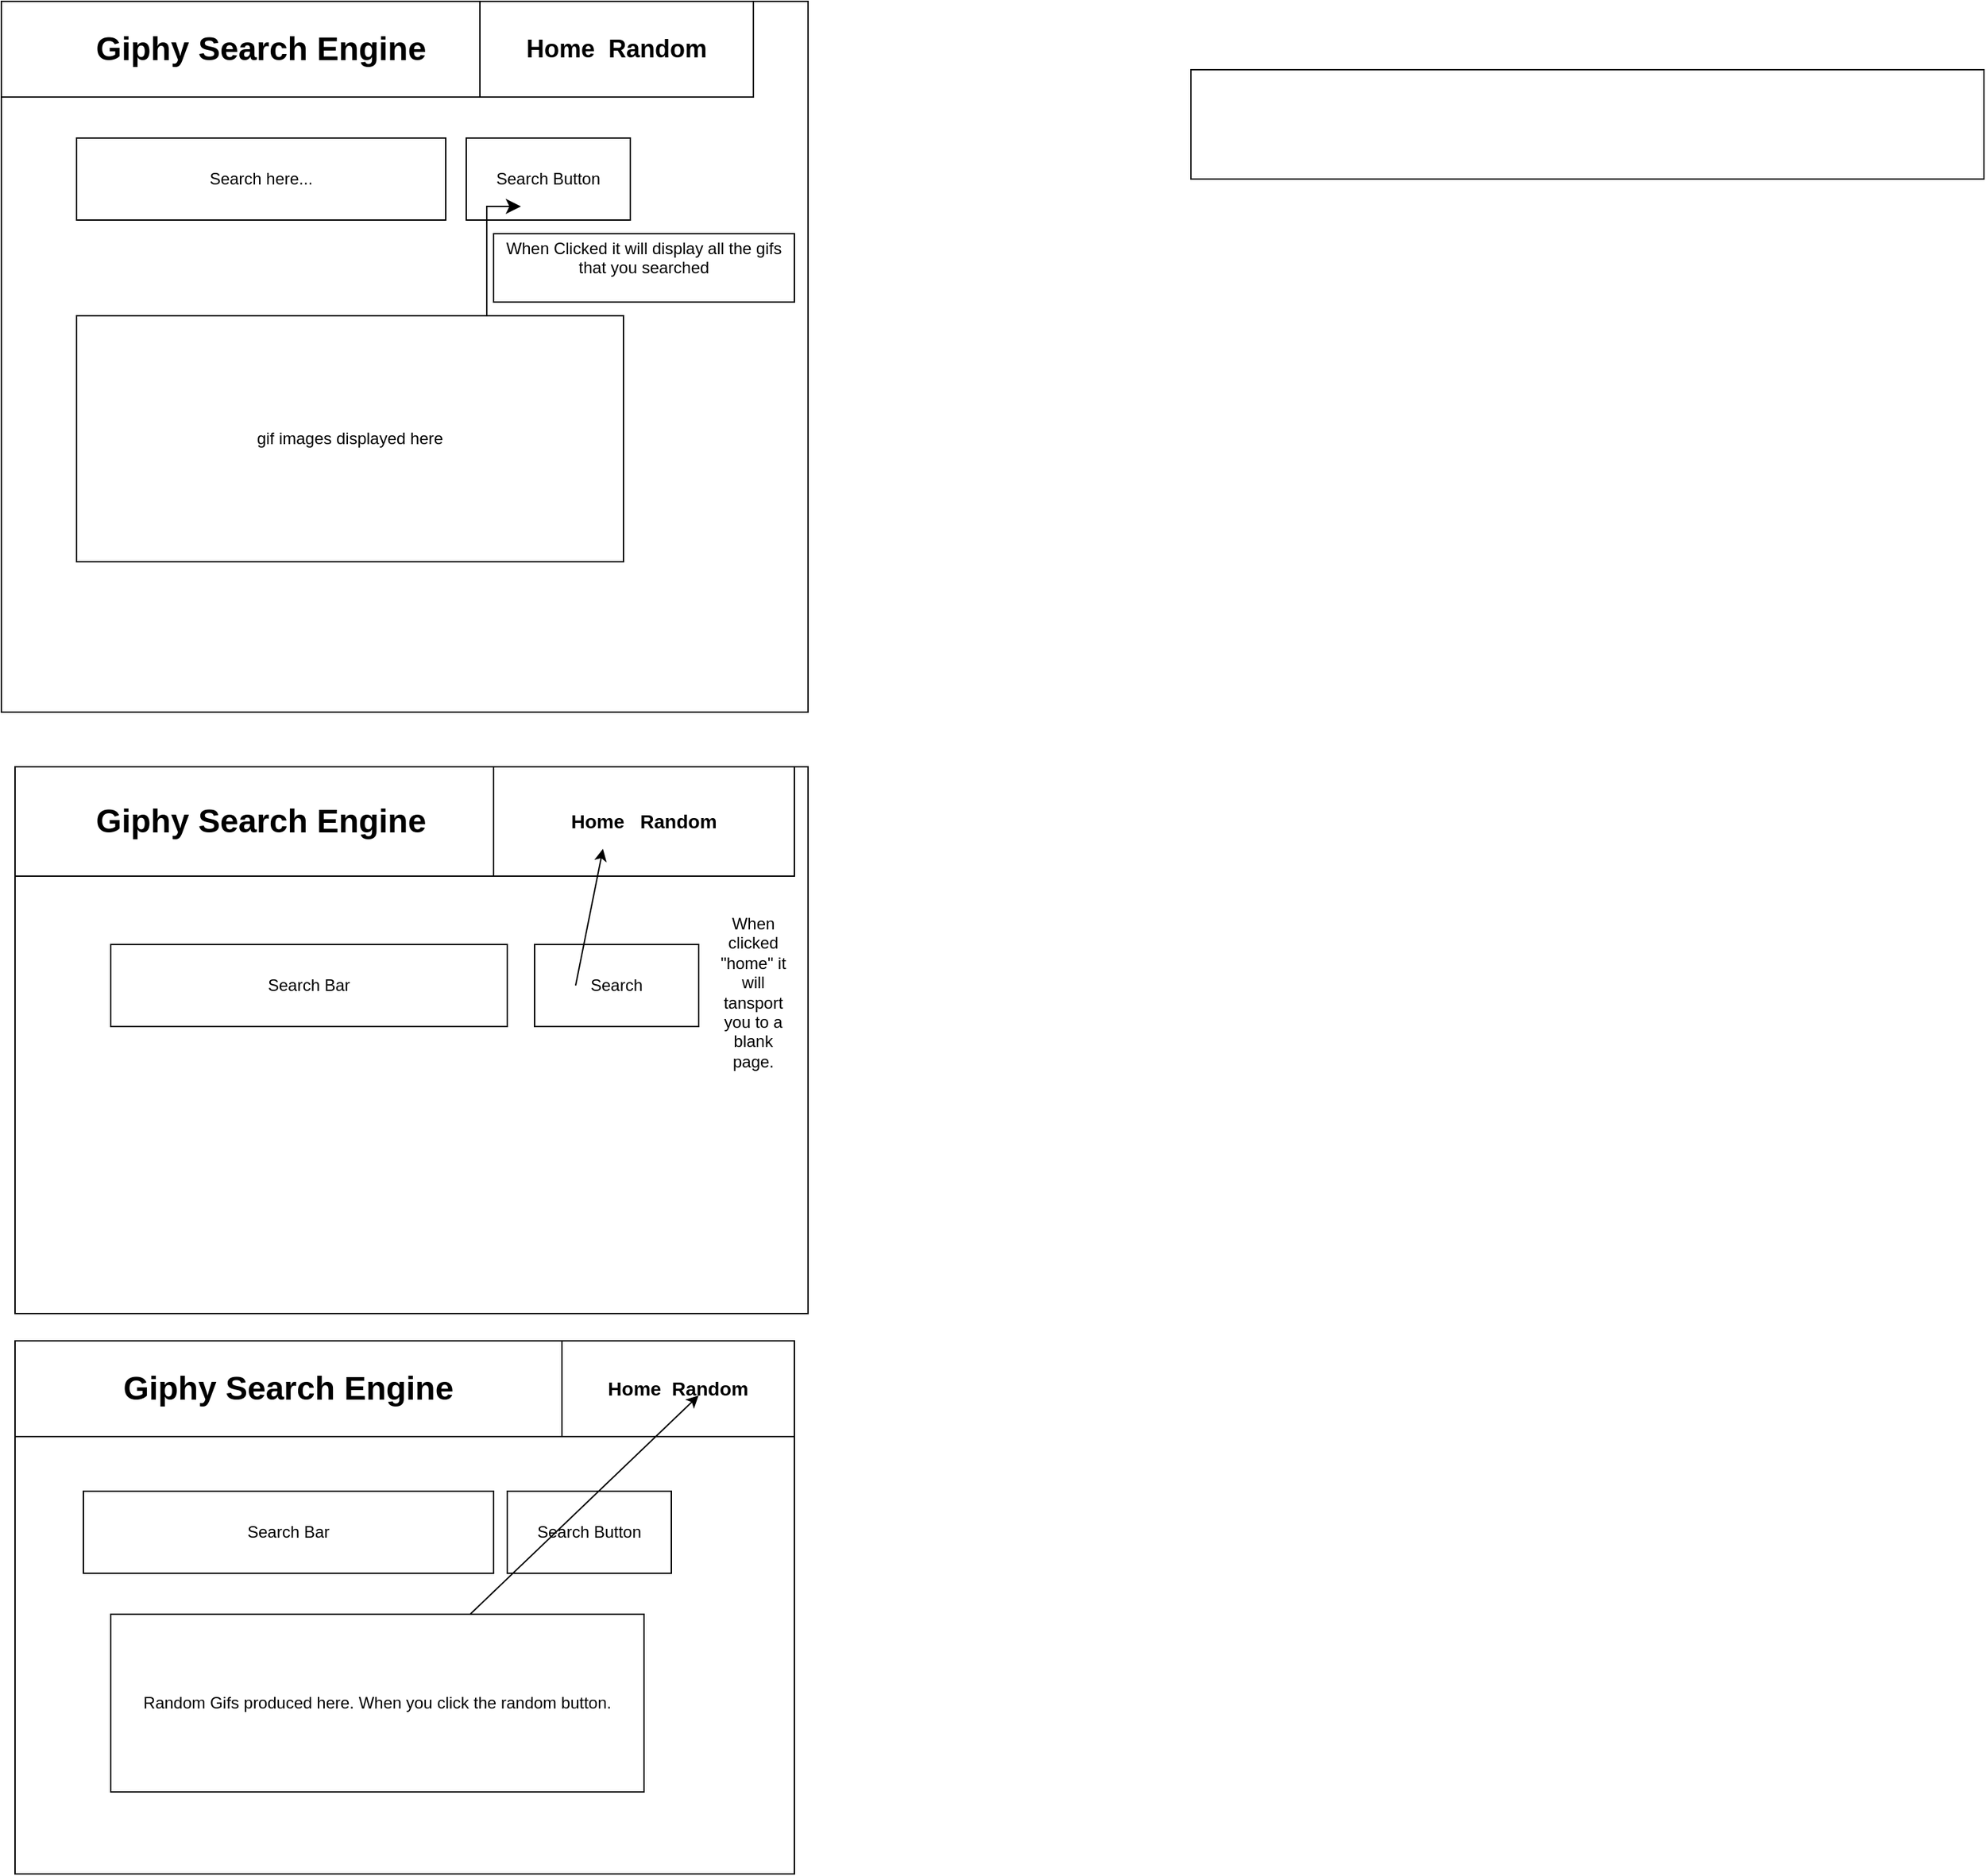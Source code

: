 <mxfile version="24.7.7">
  <diagram name="Page-1" id="Axql8r471VTS0ITYVHbm">
    <mxGraphModel dx="845" dy="737" grid="1" gridSize="10" guides="1" tooltips="1" connect="1" arrows="1" fold="1" page="1" pageScale="1" pageWidth="850" pageHeight="1100" math="0" shadow="0">
      <root>
        <mxCell id="0" />
        <mxCell id="1" parent="0" />
        <mxCell id="pN-aEk2UVRi9vmoAu2LG-24" value="" style="rounded=0;whiteSpace=wrap;html=1;" vertex="1" parent="1">
          <mxGeometry x="20" y="570" width="580" height="400" as="geometry" />
        </mxCell>
        <mxCell id="pN-aEk2UVRi9vmoAu2LG-18" value="" style="rounded=0;whiteSpace=wrap;html=1;" vertex="1" parent="1">
          <mxGeometry x="10" y="10" width="590" height="520" as="geometry" />
        </mxCell>
        <mxCell id="pN-aEk2UVRi9vmoAu2LG-2" value="" style="rounded=0;whiteSpace=wrap;html=1;" vertex="1" parent="1">
          <mxGeometry x="880" y="60" width="580" height="80" as="geometry" />
        </mxCell>
        <UserObject label="&lt;b&gt;&lt;font style=&quot;font-size: 24px;&quot;&gt;Giphy Search Engine&lt;/font&gt;&lt;/b&gt;" treeRoot="1" id="pN-aEk2UVRi9vmoAu2LG-10">
          <mxCell style="whiteSpace=wrap;html=1;align=center;treeFolding=1;treeMoving=1;newEdgeStyle={&quot;edgeStyle&quot;:&quot;elbowEdgeStyle&quot;,&quot;startArrow&quot;:&quot;none&quot;,&quot;endArrow&quot;:&quot;none&quot;};" vertex="1" parent="1">
            <mxGeometry x="10" y="10" width="380" height="70" as="geometry" />
          </mxCell>
        </UserObject>
        <UserObject label="&lt;b&gt;&lt;font style=&quot;font-size: 18px;&quot;&gt;Home&amp;nbsp; Random&lt;/font&gt;&lt;/b&gt;" treeRoot="1" id="pN-aEk2UVRi9vmoAu2LG-11">
          <mxCell style="whiteSpace=wrap;html=1;align=center;treeFolding=1;treeMoving=1;newEdgeStyle={&quot;edgeStyle&quot;:&quot;elbowEdgeStyle&quot;,&quot;startArrow&quot;:&quot;none&quot;,&quot;endArrow&quot;:&quot;none&quot;};" vertex="1" parent="1">
            <mxGeometry x="360" y="10" width="200" height="70" as="geometry" />
          </mxCell>
        </UserObject>
        <UserObject label="Search here..." treeRoot="1" id="pN-aEk2UVRi9vmoAu2LG-12">
          <mxCell style="whiteSpace=wrap;html=1;align=center;treeFolding=1;treeMoving=1;newEdgeStyle={&quot;edgeStyle&quot;:&quot;elbowEdgeStyle&quot;,&quot;startArrow&quot;:&quot;none&quot;,&quot;endArrow&quot;:&quot;none&quot;};" vertex="1" parent="1">
            <mxGeometry x="65" y="110" width="270" height="60" as="geometry" />
          </mxCell>
        </UserObject>
        <UserObject label="Search Button" treeRoot="1" id="pN-aEk2UVRi9vmoAu2LG-13">
          <mxCell style="whiteSpace=wrap;html=1;align=center;treeFolding=1;treeMoving=1;newEdgeStyle={&quot;edgeStyle&quot;:&quot;elbowEdgeStyle&quot;,&quot;startArrow&quot;:&quot;none&quot;,&quot;endArrow&quot;:&quot;none&quot;};" vertex="1" parent="1">
            <mxGeometry x="350" y="110" width="120" height="60" as="geometry" />
          </mxCell>
        </UserObject>
        <UserObject label="gif images displayed here" treeRoot="1" id="pN-aEk2UVRi9vmoAu2LG-20">
          <mxCell style="whiteSpace=wrap;html=1;align=center;treeFolding=1;treeMoving=1;newEdgeStyle={&quot;edgeStyle&quot;:&quot;elbowEdgeStyle&quot;,&quot;startArrow&quot;:&quot;none&quot;,&quot;endArrow&quot;:&quot;none&quot;};" vertex="1" parent="1">
            <mxGeometry x="65" y="240" width="400" height="180" as="geometry" />
          </mxCell>
        </UserObject>
        <mxCell id="pN-aEk2UVRi9vmoAu2LG-21" value="" style="edgeStyle=elbowEdgeStyle;elbow=horizontal;endArrow=classic;html=1;curved=0;rounded=0;endSize=8;startSize=8;" edge="1" parent="1" source="pN-aEk2UVRi9vmoAu2LG-20">
          <mxGeometry width="50" height="50" relative="1" as="geometry">
            <mxPoint x="340" y="210" as="sourcePoint" />
            <mxPoint x="390" y="160" as="targetPoint" />
            <Array as="points">
              <mxPoint x="365" y="60" />
            </Array>
          </mxGeometry>
        </mxCell>
        <UserObject label="When Clicked it will display all the gifs that you searched&lt;div&gt;&lt;br&gt;&lt;/div&gt;" treeRoot="1" id="pN-aEk2UVRi9vmoAu2LG-22">
          <mxCell style="whiteSpace=wrap;html=1;align=center;treeFolding=1;treeMoving=1;newEdgeStyle={&quot;edgeStyle&quot;:&quot;elbowEdgeStyle&quot;,&quot;startArrow&quot;:&quot;none&quot;,&quot;endArrow&quot;:&quot;none&quot;};" vertex="1" parent="1">
            <mxGeometry x="370" y="180" width="220" height="50" as="geometry" />
          </mxCell>
        </UserObject>
        <UserObject label="&lt;font style=&quot;font-size: 24px;&quot;&gt;&lt;b&gt;Giphy Search Engine&lt;/b&gt;&lt;/font&gt;" treeRoot="1" id="pN-aEk2UVRi9vmoAu2LG-25">
          <mxCell style="whiteSpace=wrap;html=1;align=center;treeFolding=1;treeMoving=1;newEdgeStyle={&quot;edgeStyle&quot;:&quot;elbowEdgeStyle&quot;,&quot;startArrow&quot;:&quot;none&quot;,&quot;endArrow&quot;:&quot;none&quot;};" vertex="1" parent="1">
            <mxGeometry x="20" y="570" width="360" height="80" as="geometry" />
          </mxCell>
        </UserObject>
        <UserObject label="Search Bar" treeRoot="1" id="pN-aEk2UVRi9vmoAu2LG-27">
          <mxCell style="whiteSpace=wrap;html=1;align=center;treeFolding=1;treeMoving=1;newEdgeStyle={&quot;edgeStyle&quot;:&quot;elbowEdgeStyle&quot;,&quot;startArrow&quot;:&quot;none&quot;,&quot;endArrow&quot;:&quot;none&quot;};" vertex="1" parent="1">
            <mxGeometry x="90" y="700" width="290" height="60" as="geometry" />
          </mxCell>
        </UserObject>
        <mxCell id="pN-aEk2UVRi9vmoAu2LG-32" style="edgeStyle=elbowEdgeStyle;rounded=0;orthogonalLoop=1;jettySize=auto;html=1;startArrow=none;endArrow=none;exitX=0;exitY=1;exitDx=0;exitDy=0;" edge="1" parent="1" source="pN-aEk2UVRi9vmoAu2LG-28" target="pN-aEk2UVRi9vmoAu2LG-24">
          <mxGeometry relative="1" as="geometry" />
        </mxCell>
        <UserObject label="Search" treeRoot="1" id="pN-aEk2UVRi9vmoAu2LG-28">
          <mxCell style="whiteSpace=wrap;html=1;align=center;treeFolding=1;treeMoving=1;newEdgeStyle={&quot;edgeStyle&quot;:&quot;elbowEdgeStyle&quot;,&quot;startArrow&quot;:&quot;none&quot;,&quot;endArrow&quot;:&quot;none&quot;};" vertex="1" parent="1">
            <mxGeometry x="400" y="700" width="120" height="60" as="geometry" />
          </mxCell>
        </UserObject>
        <mxCell id="pN-aEk2UVRi9vmoAu2LG-29" value="" style="endArrow=classic;html=1;rounded=0;" edge="1" parent="1" source="pN-aEk2UVRi9vmoAu2LG-26">
          <mxGeometry width="50" height="50" relative="1" as="geometry">
            <mxPoint x="430" y="730" as="sourcePoint" />
            <mxPoint x="500" y="630" as="targetPoint" />
            <Array as="points">
              <mxPoint x="500" y="630" />
            </Array>
          </mxGeometry>
        </mxCell>
        <UserObject label="&lt;font style=&quot;font-size: 14px;&quot;&gt;&lt;b&gt;Home&amp;nbsp; &amp;nbsp;Random&lt;/b&gt;&lt;/font&gt;" treeRoot="1" id="pN-aEk2UVRi9vmoAu2LG-26">
          <mxCell style="whiteSpace=wrap;html=1;align=center;treeFolding=1;treeMoving=1;newEdgeStyle={&quot;edgeStyle&quot;:&quot;elbowEdgeStyle&quot;,&quot;startArrow&quot;:&quot;none&quot;,&quot;endArrow&quot;:&quot;none&quot;};" vertex="1" parent="1">
            <mxGeometry x="370" y="570" width="220" height="80" as="geometry" />
          </mxCell>
        </UserObject>
        <mxCell id="pN-aEk2UVRi9vmoAu2LG-30" value="" style="endArrow=classic;html=1;rounded=0;" edge="1" parent="1">
          <mxGeometry width="50" height="50" relative="1" as="geometry">
            <mxPoint x="430" y="730" as="sourcePoint" />
            <mxPoint x="450" y="630" as="targetPoint" />
            <Array as="points">
              <mxPoint x="450" y="630" />
            </Array>
          </mxGeometry>
        </mxCell>
        <mxCell id="pN-aEk2UVRi9vmoAu2LG-31" value="When clicked &quot;home&quot; it will tansport you to a blank page." style="text;html=1;align=center;verticalAlign=middle;whiteSpace=wrap;rounded=0;" vertex="1" parent="1">
          <mxGeometry x="530" y="720" width="60" height="30" as="geometry" />
        </mxCell>
        <mxCell id="pN-aEk2UVRi9vmoAu2LG-33" value="" style="rounded=0;whiteSpace=wrap;html=1;" vertex="1" parent="1">
          <mxGeometry x="20" y="990" width="570" height="390" as="geometry" />
        </mxCell>
        <UserObject label="&lt;b&gt;&lt;font style=&quot;font-size: 24px;&quot;&gt;Giphy Search Engine&lt;/font&gt;&lt;/b&gt;" treeRoot="1" id="pN-aEk2UVRi9vmoAu2LG-34">
          <mxCell style="whiteSpace=wrap;html=1;align=center;treeFolding=1;treeMoving=1;newEdgeStyle={&quot;edgeStyle&quot;:&quot;elbowEdgeStyle&quot;,&quot;startArrow&quot;:&quot;none&quot;,&quot;endArrow&quot;:&quot;none&quot;};" vertex="1" parent="1">
            <mxGeometry x="20" y="990" width="400" height="70" as="geometry" />
          </mxCell>
        </UserObject>
        <UserObject label="&lt;b&gt;&lt;font style=&quot;font-size: 14px;&quot;&gt;Home&amp;nbsp; Random&lt;/font&gt;&lt;/b&gt;" treeRoot="1" id="pN-aEk2UVRi9vmoAu2LG-35">
          <mxCell style="whiteSpace=wrap;html=1;align=center;treeFolding=1;treeMoving=1;newEdgeStyle={&quot;edgeStyle&quot;:&quot;elbowEdgeStyle&quot;,&quot;startArrow&quot;:&quot;none&quot;,&quot;endArrow&quot;:&quot;none&quot;};" vertex="1" parent="1">
            <mxGeometry x="420" y="990" width="170" height="70" as="geometry" />
          </mxCell>
        </UserObject>
        <UserObject label="Search Bar" treeRoot="1" id="pN-aEk2UVRi9vmoAu2LG-36">
          <mxCell style="whiteSpace=wrap;html=1;align=center;treeFolding=1;treeMoving=1;newEdgeStyle={&quot;edgeStyle&quot;:&quot;elbowEdgeStyle&quot;,&quot;startArrow&quot;:&quot;none&quot;,&quot;endArrow&quot;:&quot;none&quot;};" vertex="1" parent="1">
            <mxGeometry x="70" y="1100" width="300" height="60" as="geometry" />
          </mxCell>
        </UserObject>
        <UserObject label="Search Button" treeRoot="1" id="pN-aEk2UVRi9vmoAu2LG-37">
          <mxCell style="whiteSpace=wrap;html=1;align=center;treeFolding=1;treeMoving=1;newEdgeStyle={&quot;edgeStyle&quot;:&quot;elbowEdgeStyle&quot;,&quot;startArrow&quot;:&quot;none&quot;,&quot;endArrow&quot;:&quot;none&quot;};" vertex="1" parent="1">
            <mxGeometry x="380" y="1100" width="120" height="60" as="geometry" />
          </mxCell>
        </UserObject>
        <UserObject label="Random Gifs produced here. When you click the random button." treeRoot="1" id="pN-aEk2UVRi9vmoAu2LG-38">
          <mxCell style="whiteSpace=wrap;html=1;align=center;treeFolding=1;treeMoving=1;newEdgeStyle={&quot;edgeStyle&quot;:&quot;elbowEdgeStyle&quot;,&quot;startArrow&quot;:&quot;none&quot;,&quot;endArrow&quot;:&quot;none&quot;};" vertex="1" parent="1">
            <mxGeometry x="90" y="1190" width="390" height="130" as="geometry" />
          </mxCell>
        </UserObject>
        <mxCell id="pN-aEk2UVRi9vmoAu2LG-39" value="" style="endArrow=classic;html=1;rounded=0;entryX=0.588;entryY=0.571;entryDx=0;entryDy=0;entryPerimeter=0;" edge="1" parent="1" source="pN-aEk2UVRi9vmoAu2LG-38" target="pN-aEk2UVRi9vmoAu2LG-35">
          <mxGeometry width="50" height="50" relative="1" as="geometry">
            <mxPoint x="390" y="1180" as="sourcePoint" />
            <mxPoint x="440" y="1130" as="targetPoint" />
          </mxGeometry>
        </mxCell>
      </root>
    </mxGraphModel>
  </diagram>
</mxfile>
